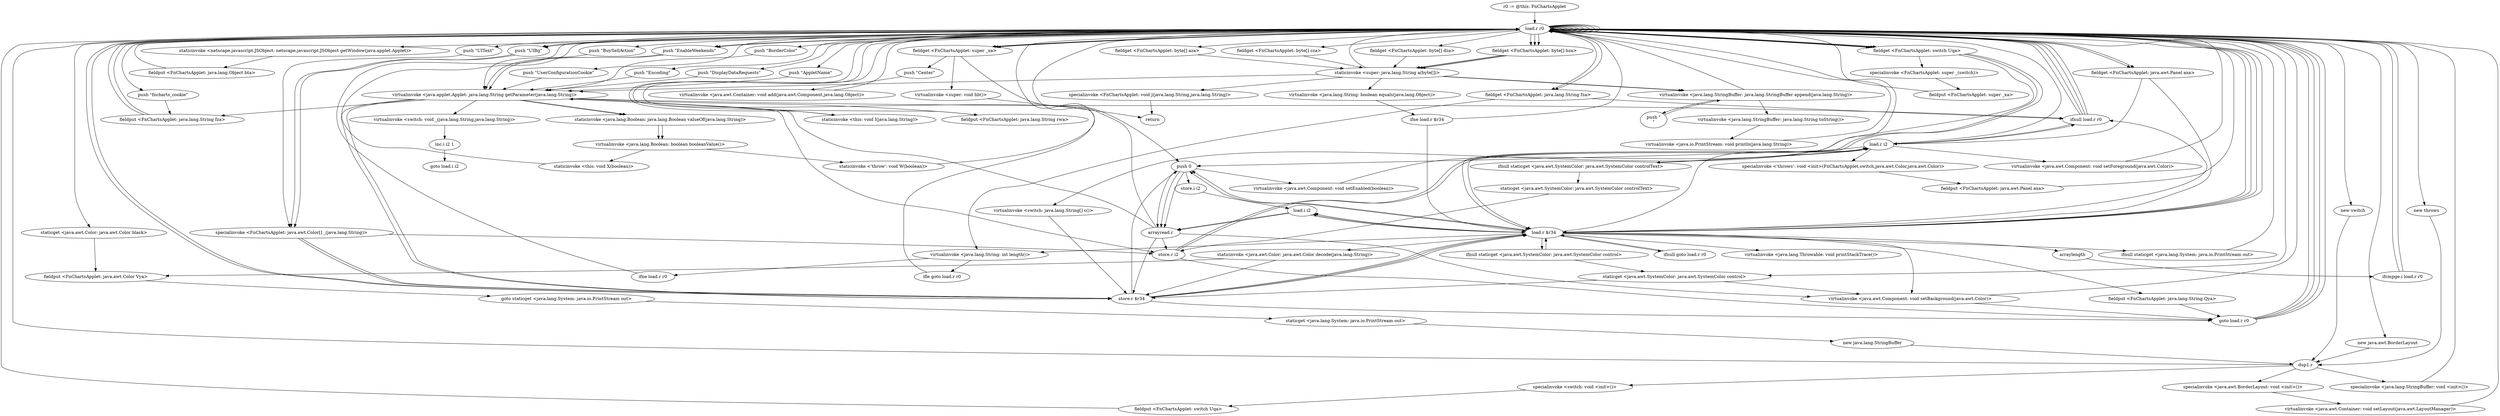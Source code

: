 digraph "" {
    "r0 := @this: FnChartsApplet"
    "load.r r0"
    "r0 := @this: FnChartsApplet"->"load.r r0";
    "push \"Encoding\""
    "load.r r0"->"push \"Encoding\"";
    "virtualinvoke <java.applet.Applet: java.lang.String getParameter(java.lang.String)>"
    "push \"Encoding\""->"virtualinvoke <java.applet.Applet: java.lang.String getParameter(java.lang.String)>";
    "staticinvoke <this: void I(java.lang.String)>"
    "virtualinvoke <java.applet.Applet: java.lang.String getParameter(java.lang.String)>"->"staticinvoke <this: void I(java.lang.String)>";
    "staticinvoke <this: void I(java.lang.String)>"->"load.r r0";
    "load.r r0"->"load.r r0";
    "push \"UserConfigurationCookie\""
    "load.r r0"->"push \"UserConfigurationCookie\"";
    "push \"UserConfigurationCookie\""->"virtualinvoke <java.applet.Applet: java.lang.String getParameter(java.lang.String)>";
    "fieldput <FnChartsApplet: java.lang.String fza>"
    "virtualinvoke <java.applet.Applet: java.lang.String getParameter(java.lang.String)>"->"fieldput <FnChartsApplet: java.lang.String fza>";
    "fieldput <FnChartsApplet: java.lang.String fza>"->"load.r r0";
    "fieldget <FnChartsApplet: java.lang.String fza>"
    "load.r r0"->"fieldget <FnChartsApplet: java.lang.String fza>";
    "ifnull load.r r0"
    "fieldget <FnChartsApplet: java.lang.String fza>"->"ifnull load.r r0";
    "ifnull load.r r0"->"load.r r0";
    "load.r r0"->"fieldget <FnChartsApplet: java.lang.String fza>";
    "virtualinvoke <java.lang.String: int length()>"
    "fieldget <FnChartsApplet: java.lang.String fza>"->"virtualinvoke <java.lang.String: int length()>";
    "ifne load.r r0"
    "virtualinvoke <java.lang.String: int length()>"->"ifne load.r r0";
    "ifne load.r r0"->"load.r r0";
    "push \"fncharts_cookie\""
    "load.r r0"->"push \"fncharts_cookie\"";
    "push \"fncharts_cookie\""->"fieldput <FnChartsApplet: java.lang.String fza>";
    "fieldput <FnChartsApplet: java.lang.String fza>"->"load.r r0";
    "push \"DisplayDataRequests\""
    "load.r r0"->"push \"DisplayDataRequests\"";
    "push \"DisplayDataRequests\""->"virtualinvoke <java.applet.Applet: java.lang.String getParameter(java.lang.String)>";
    "staticinvoke <java.lang.Boolean: java.lang.Boolean valueOf(java.lang.String)>"
    "virtualinvoke <java.applet.Applet: java.lang.String getParameter(java.lang.String)>"->"staticinvoke <java.lang.Boolean: java.lang.Boolean valueOf(java.lang.String)>";
    "virtualinvoke <java.lang.Boolean: boolean booleanValue()>"
    "staticinvoke <java.lang.Boolean: java.lang.Boolean valueOf(java.lang.String)>"->"virtualinvoke <java.lang.Boolean: boolean booleanValue()>";
    "staticinvoke <this: void X(boolean)>"
    "virtualinvoke <java.lang.Boolean: boolean booleanValue()>"->"staticinvoke <this: void X(boolean)>";
    "staticinvoke <this: void X(boolean)>"->"load.r r0";
    "load.r r0"->"load.r r0";
    "push \"AppletName\""
    "load.r r0"->"push \"AppletName\"";
    "push \"AppletName\""->"virtualinvoke <java.applet.Applet: java.lang.String getParameter(java.lang.String)>";
    "fieldput <FnChartsApplet: java.lang.String rwa>"
    "virtualinvoke <java.applet.Applet: java.lang.String getParameter(java.lang.String)>"->"fieldput <FnChartsApplet: java.lang.String rwa>";
    "fieldput <FnChartsApplet: java.lang.String rwa>"->"load.r r0";
    "load.r r0"->"load.r r0";
    "staticinvoke <netscape.javascript.JSObject: netscape.javascript.JSObject getWindow(java.applet.Applet)>"
    "load.r r0"->"staticinvoke <netscape.javascript.JSObject: netscape.javascript.JSObject getWindow(java.applet.Applet)>";
    "fieldput <FnChartsApplet: java.lang.Object bta>"
    "staticinvoke <netscape.javascript.JSObject: netscape.javascript.JSObject getWindow(java.applet.Applet)>"->"fieldput <FnChartsApplet: java.lang.Object bta>";
    "fieldput <FnChartsApplet: java.lang.Object bta>"->"load.r r0";
    "push \"BuySellAction\""
    "load.r r0"->"push \"BuySellAction\"";
    "push \"BuySellAction\""->"virtualinvoke <java.applet.Applet: java.lang.String getParameter(java.lang.String)>";
    "store.r $r34"
    "virtualinvoke <java.applet.Applet: java.lang.String getParameter(java.lang.String)>"->"store.r $r34";
    "load.r $r34"
    "store.r $r34"->"load.r $r34";
    "ifnull goto load.r r0"
    "load.r $r34"->"ifnull goto load.r r0";
    "ifnull goto load.r r0"->"load.r $r34";
    "load.r $r34"->"virtualinvoke <java.lang.String: int length()>";
    "ifle goto load.r r0"
    "virtualinvoke <java.lang.String: int length()>"->"ifle goto load.r r0";
    "ifle goto load.r r0"->"load.r r0";
    "load.r r0"->"load.r $r34";
    "fieldput <FnChartsApplet: java.lang.String Qya>"
    "load.r $r34"->"fieldput <FnChartsApplet: java.lang.String Qya>";
    "goto load.r r0"
    "fieldput <FnChartsApplet: java.lang.String Qya>"->"goto load.r r0";
    "goto load.r r0"->"load.r r0";
    "push \"BorderColor\""
    "load.r r0"->"push \"BorderColor\"";
    "push \"BorderColor\""->"virtualinvoke <java.applet.Applet: java.lang.String getParameter(java.lang.String)>";
    "virtualinvoke <java.applet.Applet: java.lang.String getParameter(java.lang.String)>"->"store.r $r34";
    "store.r $r34"->"load.r $r34";
    "ifnull staticget <java.lang.System: java.io.PrintStream out>"
    "load.r $r34"->"ifnull staticget <java.lang.System: java.io.PrintStream out>";
    "ifnull staticget <java.lang.System: java.io.PrintStream out>"->"load.r r0";
    "load.r r0"->"load.r $r34";
    "staticinvoke <java.awt.Color: java.awt.Color decode(java.lang.String)>"
    "load.r $r34"->"staticinvoke <java.awt.Color: java.awt.Color decode(java.lang.String)>";
    "fieldput <FnChartsApplet: java.awt.Color Vya>"
    "staticinvoke <java.awt.Color: java.awt.Color decode(java.lang.String)>"->"fieldput <FnChartsApplet: java.awt.Color Vya>";
    "goto staticget <java.lang.System: java.io.PrintStream out>"
    "fieldput <FnChartsApplet: java.awt.Color Vya>"->"goto staticget <java.lang.System: java.io.PrintStream out>";
    "staticget <java.lang.System: java.io.PrintStream out>"
    "goto staticget <java.lang.System: java.io.PrintStream out>"->"staticget <java.lang.System: java.io.PrintStream out>";
    "new java.lang.StringBuffer"
    "staticget <java.lang.System: java.io.PrintStream out>"->"new java.lang.StringBuffer";
    "dup1.r"
    "new java.lang.StringBuffer"->"dup1.r";
    "specialinvoke <java.lang.StringBuffer: void <init>()>"
    "dup1.r"->"specialinvoke <java.lang.StringBuffer: void <init>()>";
    "specialinvoke <java.lang.StringBuffer: void <init>()>"->"load.r r0";
    "fieldget <FnChartsApplet: byte[] dza>"
    "load.r r0"->"fieldget <FnChartsApplet: byte[] dza>";
    "staticinvoke <super: java.lang.String a(byte[])>"
    "fieldget <FnChartsApplet: byte[] dza>"->"staticinvoke <super: java.lang.String a(byte[])>";
    "virtualinvoke <java.lang.StringBuffer: java.lang.StringBuffer append(java.lang.String)>"
    "staticinvoke <super: java.lang.String a(byte[])>"->"virtualinvoke <java.lang.StringBuffer: java.lang.StringBuffer append(java.lang.String)>";
    "push \"\n\""
    "virtualinvoke <java.lang.StringBuffer: java.lang.StringBuffer append(java.lang.String)>"->"push \"\n\"";
    "push \"\n\""->"virtualinvoke <java.lang.StringBuffer: java.lang.StringBuffer append(java.lang.String)>";
    "virtualinvoke <java.lang.StringBuffer: java.lang.StringBuffer append(java.lang.String)>"->"load.r r0";
    "fieldget <FnChartsApplet: byte[] bza>"
    "load.r r0"->"fieldget <FnChartsApplet: byte[] bza>";
    "fieldget <FnChartsApplet: byte[] bza>"->"staticinvoke <super: java.lang.String a(byte[])>";
    "staticinvoke <super: java.lang.String a(byte[])>"->"virtualinvoke <java.lang.StringBuffer: java.lang.StringBuffer append(java.lang.String)>";
    "virtualinvoke <java.lang.StringBuffer: java.lang.String toString()>"
    "virtualinvoke <java.lang.StringBuffer: java.lang.StringBuffer append(java.lang.String)>"->"virtualinvoke <java.lang.StringBuffer: java.lang.String toString()>";
    "virtualinvoke <java.io.PrintStream: void println(java.lang.String)>"
    "virtualinvoke <java.lang.StringBuffer: java.lang.String toString()>"->"virtualinvoke <java.io.PrintStream: void println(java.lang.String)>";
    "virtualinvoke <java.io.PrintStream: void println(java.lang.String)>"->"load.r r0";
    "new switch"
    "load.r r0"->"new switch";
    "new switch"->"dup1.r";
    "specialinvoke <switch: void <init>()>"
    "dup1.r"->"specialinvoke <switch: void <init>()>";
    "fieldput <FnChartsApplet: switch Uqa>"
    "specialinvoke <switch: void <init>()>"->"fieldput <FnChartsApplet: switch Uqa>";
    "fieldput <FnChartsApplet: switch Uqa>"->"load.r r0";
    "fieldget <FnChartsApplet: switch Uqa>"
    "load.r r0"->"fieldget <FnChartsApplet: switch Uqa>";
    "virtualinvoke <switch: java.lang.String[] c()>"
    "fieldget <FnChartsApplet: switch Uqa>"->"virtualinvoke <switch: java.lang.String[] c()>";
    "virtualinvoke <switch: java.lang.String[] c()>"->"store.r $r34";
    "push 0"
    "store.r $r34"->"push 0";
    "store.i i2"
    "push 0"->"store.i i2";
    "load.i i2"
    "store.i i2"->"load.i i2";
    "load.i i2"->"load.r $r34";
    "arraylength"
    "load.r $r34"->"arraylength";
    "ifcmpge.i load.r r0"
    "arraylength"->"ifcmpge.i load.r r0";
    "ifcmpge.i load.r r0"->"load.r r0";
    "load.r r0"->"fieldget <FnChartsApplet: switch Uqa>";
    "fieldget <FnChartsApplet: switch Uqa>"->"load.r $r34";
    "load.r $r34"->"load.i i2";
    "arrayread.r"
    "load.i i2"->"arrayread.r";
    "arrayread.r"->"load.r r0";
    "load.r r0"->"load.r $r34";
    "load.r $r34"->"load.i i2";
    "load.i i2"->"arrayread.r";
    "arrayread.r"->"virtualinvoke <java.applet.Applet: java.lang.String getParameter(java.lang.String)>";
    "virtualinvoke <switch: void _(java.lang.String,java.lang.String)>"
    "virtualinvoke <java.applet.Applet: java.lang.String getParameter(java.lang.String)>"->"virtualinvoke <switch: void _(java.lang.String,java.lang.String)>";
    "inc.i i2 1"
    "virtualinvoke <switch: void _(java.lang.String,java.lang.String)>"->"inc.i i2 1";
    "goto load.i i2"
    "inc.i i2 1"->"goto load.i i2";
    "ifcmpge.i load.r r0"->"load.r r0";
    "push \"EnableWeekends\""
    "load.r r0"->"push \"EnableWeekends\"";
    "push \"EnableWeekends\""->"virtualinvoke <java.applet.Applet: java.lang.String getParameter(java.lang.String)>";
    "virtualinvoke <java.applet.Applet: java.lang.String getParameter(java.lang.String)>"->"ifnull load.r r0";
    "ifnull load.r r0"->"load.r r0";
    "load.r r0"->"push \"EnableWeekends\"";
    "push \"EnableWeekends\""->"virtualinvoke <java.applet.Applet: java.lang.String getParameter(java.lang.String)>";
    "virtualinvoke <java.applet.Applet: java.lang.String getParameter(java.lang.String)>"->"staticinvoke <java.lang.Boolean: java.lang.Boolean valueOf(java.lang.String)>";
    "staticinvoke <java.lang.Boolean: java.lang.Boolean valueOf(java.lang.String)>"->"virtualinvoke <java.lang.Boolean: boolean booleanValue()>";
    "staticinvoke <'throw': void W(boolean)>"
    "virtualinvoke <java.lang.Boolean: boolean booleanValue()>"->"staticinvoke <'throw': void W(boolean)>";
    "staticinvoke <'throw': void W(boolean)>"->"load.r r0";
    "push \"UIBg\""
    "load.r r0"->"push \"UIBg\"";
    "specialinvoke <FnChartsApplet: java.awt.Color[] _(java.lang.String)>"
    "push \"UIBg\""->"specialinvoke <FnChartsApplet: java.awt.Color[] _(java.lang.String)>";
    "specialinvoke <FnChartsApplet: java.awt.Color[] _(java.lang.String)>"->"store.r $r34";
    "store.r $r34"->"load.r r0";
    "load.r r0"->"load.r r0";
    "fieldget <FnChartsApplet: byte[] aza>"
    "load.r r0"->"fieldget <FnChartsApplet: byte[] aza>";
    "fieldget <FnChartsApplet: byte[] aza>"->"staticinvoke <super: java.lang.String a(byte[])>";
    "staticinvoke <super: java.lang.String a(byte[])>"->"virtualinvoke <java.applet.Applet: java.lang.String getParameter(java.lang.String)>";
    "store.r i2"
    "virtualinvoke <java.applet.Applet: java.lang.String getParameter(java.lang.String)>"->"store.r i2";
    "load.r i2"
    "store.r i2"->"load.r i2";
    "load.r i2"->"ifnull load.r r0";
    "ifnull load.r r0"->"load.r i2";
    "load.r i2"->"load.r r0";
    "load.r r0"->"fieldget <FnChartsApplet: byte[] bza>";
    "fieldget <FnChartsApplet: byte[] bza>"->"staticinvoke <super: java.lang.String a(byte[])>";
    "virtualinvoke <java.lang.String: boolean equals(java.lang.Object)>"
    "staticinvoke <super: java.lang.String a(byte[])>"->"virtualinvoke <java.lang.String: boolean equals(java.lang.Object)>";
    "ifne load.r $r34"
    "virtualinvoke <java.lang.String: boolean equals(java.lang.Object)>"->"ifne load.r $r34";
    "ifne load.r $r34"->"load.r r0";
    "load.r r0"->"load.r r0";
    "fieldget <FnChartsApplet: byte[] cza>"
    "load.r r0"->"fieldget <FnChartsApplet: byte[] cza>";
    "fieldget <FnChartsApplet: byte[] cza>"->"staticinvoke <super: java.lang.String a(byte[])>";
    "staticinvoke <super: java.lang.String a(byte[])>"->"load.r r0";
    "load.r r0"->"fieldget <FnChartsApplet: byte[] bza>";
    "fieldget <FnChartsApplet: byte[] bza>"->"staticinvoke <super: java.lang.String a(byte[])>";
    "specialinvoke <FnChartsApplet: void j(java.lang.String,java.lang.String)>"
    "staticinvoke <super: java.lang.String a(byte[])>"->"specialinvoke <FnChartsApplet: void j(java.lang.String,java.lang.String)>";
    "return"
    "specialinvoke <FnChartsApplet: void j(java.lang.String,java.lang.String)>"->"return";
    "ifne load.r $r34"->"load.r $r34";
    "load.r $r34"->"ifnull load.r r0";
    "ifnull load.r r0"->"load.r r0";
    "load.r r0"->"load.r $r34";
    "load.r $r34"->"push 0";
    "push 0"->"arrayread.r";
    "virtualinvoke <java.awt.Component: void setBackground(java.awt.Color)>"
    "arrayread.r"->"virtualinvoke <java.awt.Component: void setBackground(java.awt.Color)>";
    "virtualinvoke <java.awt.Component: void setBackground(java.awt.Color)>"->"goto load.r r0";
    "goto load.r r0"->"load.r r0";
    "new java.awt.BorderLayout"
    "load.r r0"->"new java.awt.BorderLayout";
    "new java.awt.BorderLayout"->"dup1.r";
    "specialinvoke <java.awt.BorderLayout: void <init>()>"
    "dup1.r"->"specialinvoke <java.awt.BorderLayout: void <init>()>";
    "virtualinvoke <java.awt.Container: void setLayout(java.awt.LayoutManager)>"
    "specialinvoke <java.awt.BorderLayout: void <init>()>"->"virtualinvoke <java.awt.Container: void setLayout(java.awt.LayoutManager)>";
    "virtualinvoke <java.awt.Container: void setLayout(java.awt.LayoutManager)>"->"load.r r0";
    "load.r r0"->"load.r r0";
    "load.r r0"->"load.r r0";
    "load.r r0"->"fieldget <FnChartsApplet: switch Uqa>";
    "specialinvoke <FnChartsApplet: super _(switch)>"
    "fieldget <FnChartsApplet: switch Uqa>"->"specialinvoke <FnChartsApplet: super _(switch)>";
    "fieldput <FnChartsApplet: super _xa>"
    "specialinvoke <FnChartsApplet: super _(switch)>"->"fieldput <FnChartsApplet: super _xa>";
    "fieldput <FnChartsApplet: super _xa>"->"load.r r0";
    "load.r r0"->"push \"UIBg\"";
    "push \"UIBg\""->"specialinvoke <FnChartsApplet: java.awt.Color[] _(java.lang.String)>";
    "specialinvoke <FnChartsApplet: java.awt.Color[] _(java.lang.String)>"->"store.r $r34";
    "store.r $r34"->"load.r $r34";
    "ifnull staticget <java.awt.SystemColor: java.awt.SystemColor control>"
    "load.r $r34"->"ifnull staticget <java.awt.SystemColor: java.awt.SystemColor control>";
    "ifnull staticget <java.awt.SystemColor: java.awt.SystemColor control>"->"load.r $r34";
    "load.r $r34"->"push 0";
    "push 0"->"arrayread.r";
    "arrayread.r"->"store.r $r34";
    "store.r $r34"->"goto load.r r0";
    "goto load.r r0"->"load.r r0";
    "push \"UIText\""
    "load.r r0"->"push \"UIText\"";
    "push \"UIText\""->"specialinvoke <FnChartsApplet: java.awt.Color[] _(java.lang.String)>";
    "specialinvoke <FnChartsApplet: java.awt.Color[] _(java.lang.String)>"->"store.r i2";
    "store.r i2"->"load.r i2";
    "ifnull staticget <java.awt.SystemColor: java.awt.SystemColor controlText>"
    "load.r i2"->"ifnull staticget <java.awt.SystemColor: java.awt.SystemColor controlText>";
    "ifnull staticget <java.awt.SystemColor: java.awt.SystemColor controlText>"->"load.r i2";
    "load.r i2"->"push 0";
    "push 0"->"arrayread.r";
    "arrayread.r"->"store.r i2";
    "store.r i2"->"goto load.r r0";
    "goto load.r r0"->"load.r r0";
    "new throws"
    "load.r r0"->"new throws";
    "new throws"->"dup1.r";
    "dup1.r"->"load.r r0";
    "load.r r0"->"load.r r0";
    "load.r r0"->"fieldget <FnChartsApplet: switch Uqa>";
    "fieldget <FnChartsApplet: switch Uqa>"->"load.r $r34";
    "load.r $r34"->"load.r i2";
    "specialinvoke <'throws': void <init>(FnChartsApplet,switch,java.awt.Color,java.awt.Color)>"
    "load.r i2"->"specialinvoke <'throws': void <init>(FnChartsApplet,switch,java.awt.Color,java.awt.Color)>";
    "fieldput <FnChartsApplet: java.awt.Panel axa>"
    "specialinvoke <'throws': void <init>(FnChartsApplet,switch,java.awt.Color,java.awt.Color)>"->"fieldput <FnChartsApplet: java.awt.Panel axa>";
    "fieldput <FnChartsApplet: java.awt.Panel axa>"->"load.r r0";
    "fieldget <FnChartsApplet: java.awt.Panel axa>"
    "load.r r0"->"fieldget <FnChartsApplet: java.awt.Panel axa>";
    "fieldget <FnChartsApplet: java.awt.Panel axa>"->"load.r $r34";
    "load.r $r34"->"virtualinvoke <java.awt.Component: void setBackground(java.awt.Color)>";
    "virtualinvoke <java.awt.Component: void setBackground(java.awt.Color)>"->"load.r r0";
    "load.r r0"->"fieldget <FnChartsApplet: java.awt.Panel axa>";
    "fieldget <FnChartsApplet: java.awt.Panel axa>"->"load.r i2";
    "virtualinvoke <java.awt.Component: void setForeground(java.awt.Color)>"
    "load.r i2"->"virtualinvoke <java.awt.Component: void setForeground(java.awt.Color)>";
    "virtualinvoke <java.awt.Component: void setForeground(java.awt.Color)>"->"load.r r0";
    "fieldget <FnChartsApplet: super _xa>"
    "load.r r0"->"fieldget <FnChartsApplet: super _xa>";
    "fieldget <FnChartsApplet: super _xa>"->"push 0";
    "virtualinvoke <java.awt.Component: void setEnabled(boolean)>"
    "push 0"->"virtualinvoke <java.awt.Component: void setEnabled(boolean)>";
    "virtualinvoke <java.awt.Component: void setEnabled(boolean)>"->"load.r r0";
    "load.r r0"->"load.r r0";
    "load.r r0"->"fieldget <FnChartsApplet: super _xa>";
    "push \"Center\""
    "fieldget <FnChartsApplet: super _xa>"->"push \"Center\"";
    "virtualinvoke <java.awt.Container: void add(java.awt.Component,java.lang.Object)>"
    "push \"Center\""->"virtualinvoke <java.awt.Container: void add(java.awt.Component,java.lang.Object)>";
    "virtualinvoke <java.awt.Container: void add(java.awt.Component,java.lang.Object)>"->"load.r r0";
    "load.r r0"->"fieldget <FnChartsApplet: super _xa>";
    "virtualinvoke <super: void hb()>"
    "fieldget <FnChartsApplet: super _xa>"->"virtualinvoke <super: void hb()>";
    "virtualinvoke <super: void hb()>"->"return";
    "staticget <java.awt.SystemColor: java.awt.SystemColor controlText>"
    "ifnull staticget <java.awt.SystemColor: java.awt.SystemColor controlText>"->"staticget <java.awt.SystemColor: java.awt.SystemColor controlText>";
    "staticget <java.awt.SystemColor: java.awt.SystemColor controlText>"->"store.r i2";
    "staticget <java.awt.SystemColor: java.awt.SystemColor control>"
    "ifnull staticget <java.awt.SystemColor: java.awt.SystemColor control>"->"staticget <java.awt.SystemColor: java.awt.SystemColor control>";
    "staticget <java.awt.SystemColor: java.awt.SystemColor control>"->"store.r $r34";
    "ifnull load.r r0"->"load.r r0";
    "load.r r0"->"staticget <java.awt.SystemColor: java.awt.SystemColor control>";
    "staticget <java.awt.SystemColor: java.awt.SystemColor control>"->"virtualinvoke <java.awt.Component: void setBackground(java.awt.Color)>";
    "staticinvoke <java.awt.Color: java.awt.Color decode(java.lang.String)>"->"store.r $r34";
    "store.r $r34"->"load.r r0";
    "staticget <java.awt.Color: java.awt.Color black>"
    "load.r r0"->"staticget <java.awt.Color: java.awt.Color black>";
    "staticget <java.awt.Color: java.awt.Color black>"->"fieldput <FnChartsApplet: java.awt.Color Vya>";
    "virtualinvoke <java.lang.Throwable: void printStackTrace()>"
    "load.r $r34"->"virtualinvoke <java.lang.Throwable: void printStackTrace()>";
}
